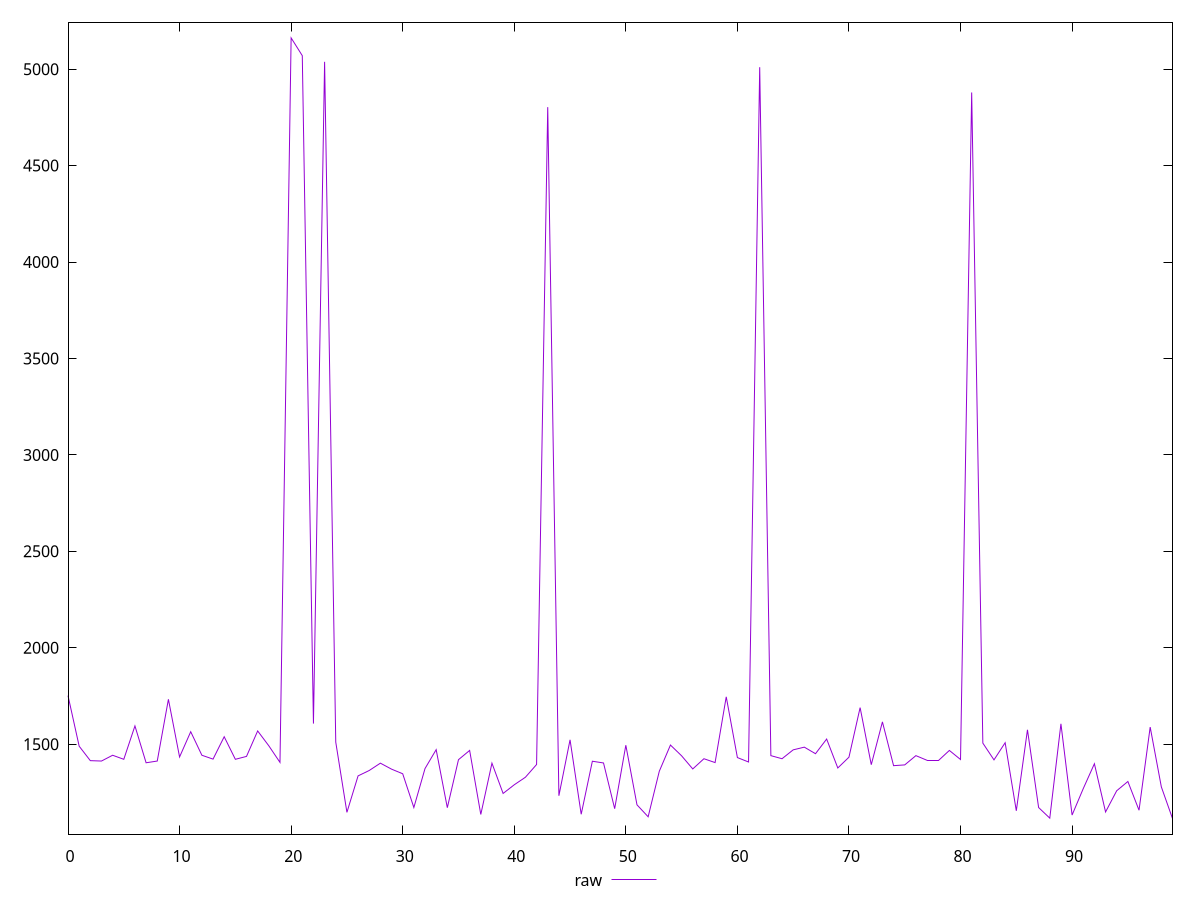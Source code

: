 reset

$raw <<EOF
0 1752
1 1490
2 1415
3 1413
4 1443
5 1422
6 1595
7 1404
8 1413
9 1733
10 1434
11 1565
12 1443
13 1423
14 1539
15 1422
16 1437
17 1569
18 1492
19 1406
20 5162
21 5070
22 1607
23 5038
24 1511
25 1147
26 1336
27 1364
28 1402
29 1371
30 1347
31 1172
32 1374
33 1472
34 1171
35 1420
36 1468
37 1136
38 1402
39 1245
40 1290
41 1329
42 1395
43 4803
44 1233
45 1523
46 1137
47 1412
48 1403
49 1166
50 1495
51 1186
52 1124
53 1360
54 1496
55 1440
56 1372
57 1425
58 1405
59 1746
60 1431
61 1408
62 5010
63 1441
64 1425
65 1471
66 1485
67 1451
68 1527
69 1377
70 1433
71 1690
72 1394
73 1616
74 1389
75 1393
76 1441
77 1415
78 1415
79 1468
80 1421
81 4879
82 1506
83 1419
84 1508
85 1155
86 1575
87 1172
88 1117
89 1606
90 1133
91 1270
92 1399
93 1149
94 1259
95 1307
96 1158
97 1589
98 1279
99 1115
EOF

set key outside below
set xrange [0:99]
set yrange [1034.06:5242.94]
set trange [1034.06:5242.94]
set terminal svg size 640, 500 enhanced background rgb 'white'
set output "reprap/render-blocking-resources/samples/pages+cached+noexternal+nomedia/raw/values.svg"

plot $raw title "raw" with line

reset
